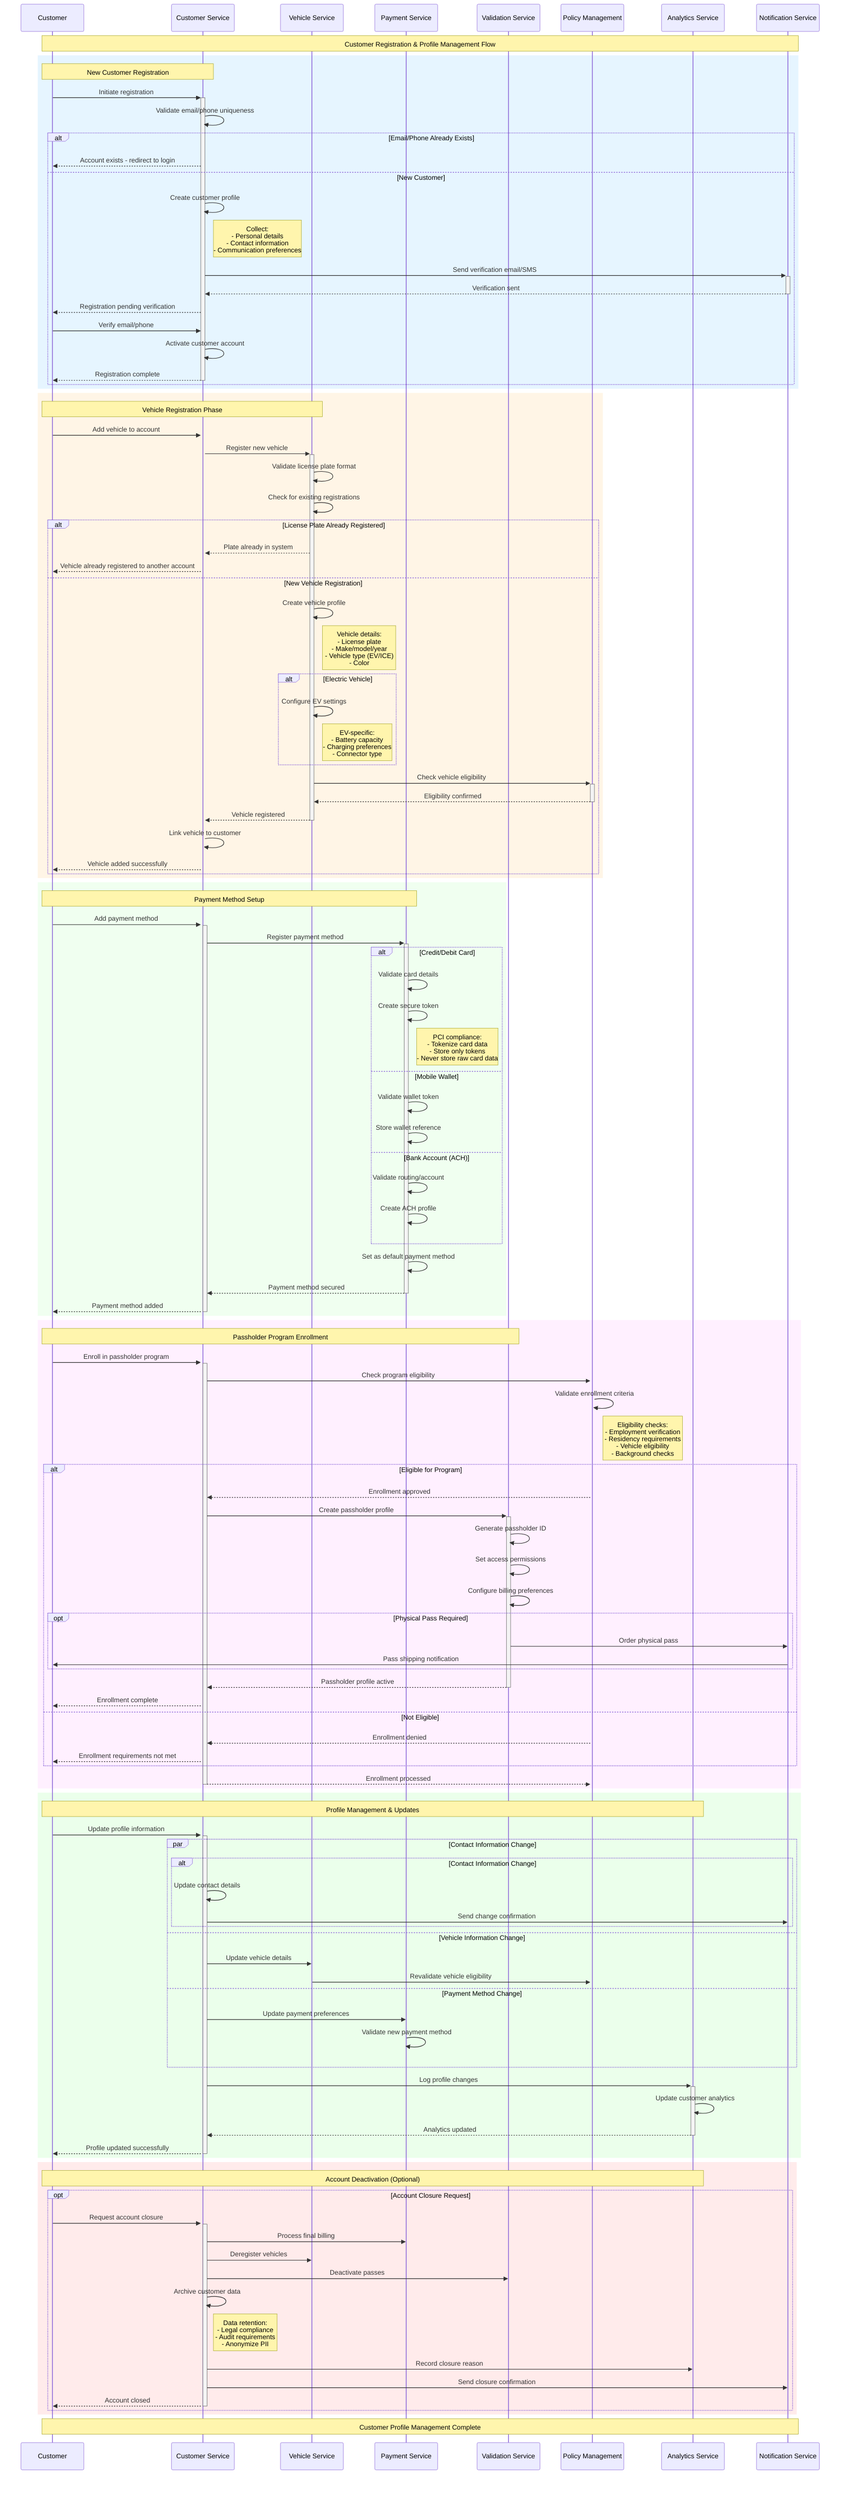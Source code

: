 sequenceDiagram
    participant Customer
    participant CustomerSvc as Customer Service
    participant Vehicle as Vehicle Service
    participant Payment as Payment Service
    participant Validation as Validation Service
    participant Policy as Policy Management
    participant Analytics as Analytics Service
    participant Notification as Notification Service
    
    Note over Customer, Notification: Customer Registration & Profile Management Flow

    %% New Customer Registration
    rect rgb(230, 245, 255)
    Note over Customer, CustomerSvc: New Customer Registration
    Customer->>+CustomerSvc: Initiate registration
    CustomerSvc->>CustomerSvc: Validate email/phone uniqueness
    
    alt Email/Phone Already Exists
        CustomerSvc-->>Customer: Account exists - redirect to login
    else New Customer
        CustomerSvc->>CustomerSvc: Create customer profile
        Note right of CustomerSvc: Collect:<br/>- Personal details<br/>- Contact information<br/>- Communication preferences
        
        CustomerSvc->>+Notification: Send verification email/SMS
        Notification-->>-CustomerSvc: Verification sent
        CustomerSvc-->>Customer: Registration pending verification
        
        Customer->>CustomerSvc: Verify email/phone
        CustomerSvc->>CustomerSvc: Activate customer account
        CustomerSvc-->>-Customer: Registration complete
    end
    end

    %% Vehicle Registration & Linking
    rect rgb(255, 245, 230)
    Note over Customer, Vehicle: Vehicle Registration Phase
    Customer->>+CustomerSvc: Add vehicle to account
    CustomerSvc->>+Vehicle: Register new vehicle
    
    Vehicle->>Vehicle: Validate license plate format
    Vehicle->>Vehicle: Check for existing registrations
    
    alt License Plate Already Registered
        Vehicle-->>CustomerSvc: Plate already in system
        CustomerSvc-->>Customer: Vehicle already registered to another account
        
    else New Vehicle Registration
        Vehicle->>Vehicle: Create vehicle profile
        Note right of Vehicle: Vehicle details:<br/>- License plate<br/>- Make/model/year<br/>- Vehicle type (EV/ICE)<br/>- Color
        
        alt Electric Vehicle
            Vehicle->>Vehicle: Configure EV settings
            Note right of Vehicle: EV-specific:<br/>- Battery capacity<br/>- Charging preferences<br/>- Connector type
        end
        
        Vehicle->>+Policy: Check vehicle eligibility
        Policy-->>-Vehicle: Eligibility confirmed
        
        Vehicle-->>-CustomerSvc: Vehicle registered
        CustomerSvc->>CustomerSvc: Link vehicle to customer
        CustomerSvc-->>Customer: Vehicle added successfully
    end
    end

    %% Payment Method Management
    rect rgb(240, 255, 240)
    Note over Customer, Payment: Payment Method Setup
    Customer->>+CustomerSvc: Add payment method
    CustomerSvc->>+Payment: Register payment method
    
    alt Credit/Debit Card
        Payment->>Payment: Validate card details
        Payment->>Payment: Create secure token
        Note right of Payment: PCI compliance:<br/>- Tokenize card data<br/>- Store only tokens<br/>- Never store raw card data
        
    else Mobile Wallet
        Payment->>Payment: Validate wallet token
        Payment->>Payment: Store wallet reference
        
    else Bank Account (ACH)
        Payment->>Payment: Validate routing/account
        Payment->>Payment: Create ACH profile
    end
    
    Payment->>Payment: Set as default payment method
    Payment-->>-CustomerSvc: Payment method secured
    CustomerSvc-->>-Customer: Payment method added
    end

    %% Passholder Enrollment
    rect rgb(255, 240, 255)
    Note over Customer, Validation: Passholder Program Enrollment
    Customer->>+CustomerSvc: Enroll in passholder program
    CustomerSvc->>+Policy: Check program eligibility
    
    Policy->>Policy: Validate enrollment criteria
    Note right of Policy: Eligibility checks:<br/>- Employment verification<br/>- Residency requirements<br/>- Vehicle eligibility<br/>- Background checks
    
    alt Eligible for Program
        Policy-->>CustomerSvc: Enrollment approved
        CustomerSvc->>+Validation: Create passholder profile
        
        Validation->>Validation: Generate passholder ID
        Validation->>Validation: Set access permissions
        Validation->>Validation: Configure billing preferences
        
        opt Physical Pass Required
            Validation->>Notification: Order physical pass
            Notification->>Customer: Pass shipping notification
        end
        
        Validation-->>-CustomerSvc: Passholder profile active
        CustomerSvc-->>Customer: Enrollment complete
        
    else Not Eligible
        Policy-->>CustomerSvc: Enrollment denied
        CustomerSvc-->>Customer: Enrollment requirements not met
    end
    
    CustomerSvc-->>-Policy: Enrollment processed
    end

    %% Profile Updates & Management
    rect rgb(235, 255, 235)
    Note over Customer, Analytics: Profile Management & Updates
    Customer->>+CustomerSvc: Update profile information
    
    par Contact Information Change
        alt Contact Information Change
            CustomerSvc->>CustomerSvc: Update contact details
            CustomerSvc->>Notification: Send change confirmation
        end
    and Vehicle Information Change
        CustomerSvc->>Vehicle: Update vehicle details
        Vehicle->>Policy: Revalidate vehicle eligibility
    and Payment Method Change
        CustomerSvc->>Payment: Update payment preferences
        Payment->>Payment: Validate new payment method
    end
    
    CustomerSvc->>+Analytics: Log profile changes
    Analytics->>Analytics: Update customer analytics
    Analytics-->>-CustomerSvc: Analytics updated
    
    CustomerSvc-->>-Customer: Profile updated successfully
    end

    %% Account Deactivation/Deletion
    rect rgb(255, 235, 235)
    Note over Customer, Analytics: Account Deactivation (Optional)
    opt Account Closure Request
        Customer->>+CustomerSvc: Request account closure
        CustomerSvc->>Payment: Process final billing
        CustomerSvc->>Vehicle: Deregister vehicles
        CustomerSvc->>Validation: Deactivate passes
        
        CustomerSvc->>CustomerSvc: Archive customer data
        Note right of CustomerSvc: Data retention:<br/>- Legal compliance<br/>- Audit requirements<br/>- Anonymize PII
        
        CustomerSvc->>Analytics: Record closure reason
        CustomerSvc->>Notification: Send closure confirmation
        CustomerSvc-->>-Customer: Account closed
    end
    end

    Note over Customer, Notification: Customer Profile Management Complete